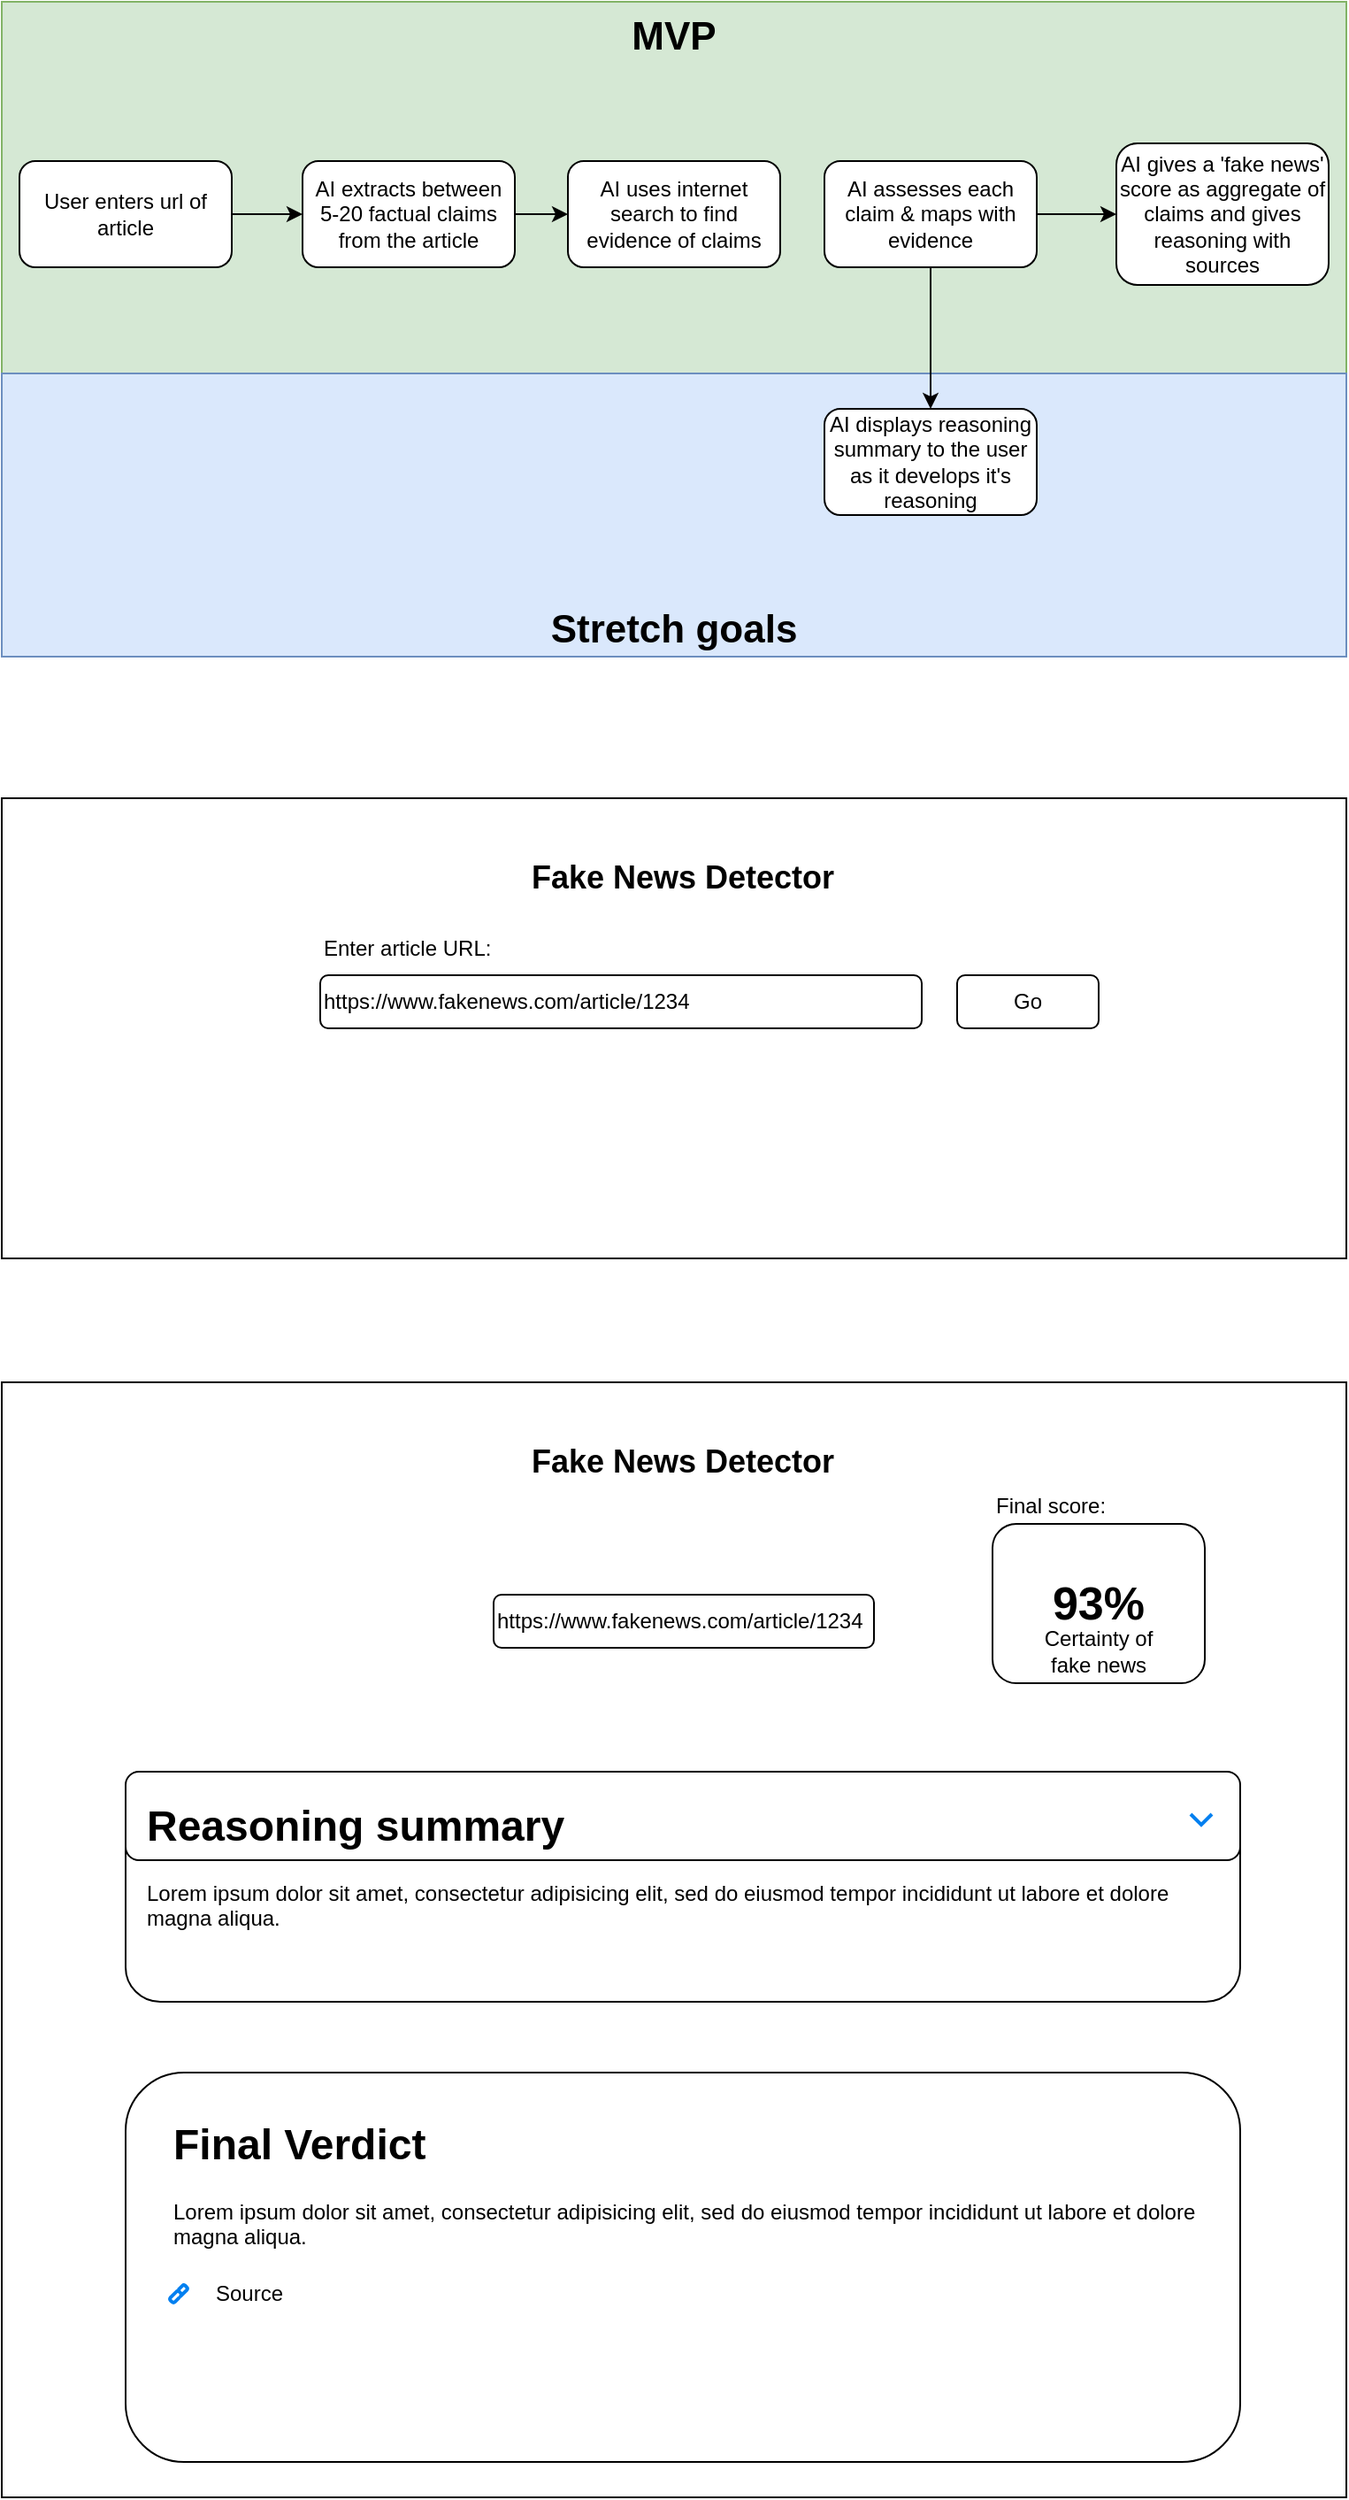 <mxfile version="28.0.9">
  <diagram name="Page-1" id="htwtzprsXOJnxyGZrqSJ">
    <mxGraphModel dx="1376" dy="799" grid="1" gridSize="10" guides="1" tooltips="1" connect="1" arrows="1" fold="1" page="1" pageScale="1" pageWidth="850" pageHeight="1100" math="0" shadow="0">
      <root>
        <mxCell id="0" />
        <mxCell id="1" parent="0" />
        <mxCell id="HkYOoMQ7B2AW6pbmIgEl-1" value="MVP" style="rounded=0;whiteSpace=wrap;html=1;fillColor=#d5e8d4;strokeColor=#82b366;verticalAlign=top;fontStyle=1;fontSize=22;" parent="1" vertex="1">
          <mxGeometry x="40" y="70" width="760" height="210" as="geometry" />
        </mxCell>
        <mxCell id="HkYOoMQ7B2AW6pbmIgEl-2" value="Stretch goals" style="rounded=0;whiteSpace=wrap;html=1;verticalAlign=bottom;fontStyle=1;fontSize=22;fillColor=#dae8fc;strokeColor=#6c8ebf;" parent="1" vertex="1">
          <mxGeometry x="40" y="280" width="760" height="160" as="geometry" />
        </mxCell>
        <mxCell id="HkYOoMQ7B2AW6pbmIgEl-5" value="" style="edgeStyle=orthogonalEdgeStyle;rounded=0;orthogonalLoop=1;jettySize=auto;html=1;" parent="1" source="HkYOoMQ7B2AW6pbmIgEl-3" target="HkYOoMQ7B2AW6pbmIgEl-4" edge="1">
          <mxGeometry relative="1" as="geometry" />
        </mxCell>
        <mxCell id="HkYOoMQ7B2AW6pbmIgEl-3" value="User enters url of article" style="rounded=1;whiteSpace=wrap;html=1;" parent="1" vertex="1">
          <mxGeometry x="50" y="160" width="120" height="60" as="geometry" />
        </mxCell>
        <mxCell id="57CWroVx8vsXML5eSCYU-2" style="edgeStyle=orthogonalEdgeStyle;rounded=0;orthogonalLoop=1;jettySize=auto;html=1;" edge="1" parent="1" source="HkYOoMQ7B2AW6pbmIgEl-4" target="57CWroVx8vsXML5eSCYU-1">
          <mxGeometry relative="1" as="geometry" />
        </mxCell>
        <mxCell id="HkYOoMQ7B2AW6pbmIgEl-4" value="AI extracts between 5-20 factual claims from the article" style="whiteSpace=wrap;html=1;rounded=1;" parent="1" vertex="1">
          <mxGeometry x="210" y="160" width="120" height="60" as="geometry" />
        </mxCell>
        <mxCell id="HkYOoMQ7B2AW6pbmIgEl-9" value="" style="edgeStyle=orthogonalEdgeStyle;rounded=0;orthogonalLoop=1;jettySize=auto;html=1;" parent="1" source="HkYOoMQ7B2AW6pbmIgEl-6" target="HkYOoMQ7B2AW6pbmIgEl-8" edge="1">
          <mxGeometry relative="1" as="geometry" />
        </mxCell>
        <mxCell id="HkYOoMQ7B2AW6pbmIgEl-13" style="edgeStyle=orthogonalEdgeStyle;rounded=0;orthogonalLoop=1;jettySize=auto;html=1;" parent="1" source="HkYOoMQ7B2AW6pbmIgEl-6" target="HkYOoMQ7B2AW6pbmIgEl-11" edge="1">
          <mxGeometry relative="1" as="geometry" />
        </mxCell>
        <mxCell id="HkYOoMQ7B2AW6pbmIgEl-6" value="AI assesses each claim &amp;amp; maps with evidence" style="whiteSpace=wrap;html=1;rounded=1;" parent="1" vertex="1">
          <mxGeometry x="505" y="160" width="120" height="60" as="geometry" />
        </mxCell>
        <mxCell id="HkYOoMQ7B2AW6pbmIgEl-8" value="AI gives a &#39;fake news&#39; score as aggregate of claims and gives reasoning with sources" style="whiteSpace=wrap;html=1;rounded=1;" parent="1" vertex="1">
          <mxGeometry x="670" y="150" width="120" height="80" as="geometry" />
        </mxCell>
        <mxCell id="HkYOoMQ7B2AW6pbmIgEl-11" value="AI displays reasoning summary to the user as it develops it&#39;s reasoning" style="rounded=1;whiteSpace=wrap;html=1;" parent="1" vertex="1">
          <mxGeometry x="505" y="300" width="120" height="60" as="geometry" />
        </mxCell>
        <mxCell id="HkYOoMQ7B2AW6pbmIgEl-14" value="" style="rounded=0;whiteSpace=wrap;html=1;" parent="1" vertex="1">
          <mxGeometry x="40" y="520" width="760" height="260" as="geometry" />
        </mxCell>
        <mxCell id="HkYOoMQ7B2AW6pbmIgEl-15" value="https://www.fakenews.com/article/1234" style="rounded=1;whiteSpace=wrap;html=1;align=left;" parent="1" vertex="1">
          <mxGeometry x="220" y="620" width="340" height="30" as="geometry" />
        </mxCell>
        <mxCell id="HkYOoMQ7B2AW6pbmIgEl-17" value="Fake News Detector" style="text;html=1;align=center;verticalAlign=middle;whiteSpace=wrap;rounded=0;fontStyle=1;fontSize=18;" parent="1" vertex="1">
          <mxGeometry x="315" y="550" width="220" height="30" as="geometry" />
        </mxCell>
        <mxCell id="HkYOoMQ7B2AW6pbmIgEl-18" value="Enter article URL:" style="text;html=1;align=left;verticalAlign=middle;whiteSpace=wrap;rounded=0;" parent="1" vertex="1">
          <mxGeometry x="220" y="590" width="140" height="30" as="geometry" />
        </mxCell>
        <mxCell id="HkYOoMQ7B2AW6pbmIgEl-19" value="Go" style="rounded=1;whiteSpace=wrap;html=1;" parent="1" vertex="1">
          <mxGeometry x="580" y="620" width="80" height="30" as="geometry" />
        </mxCell>
        <mxCell id="HkYOoMQ7B2AW6pbmIgEl-20" value="" style="rounded=0;whiteSpace=wrap;html=1;" parent="1" vertex="1">
          <mxGeometry x="40" y="850" width="760" height="630" as="geometry" />
        </mxCell>
        <mxCell id="HkYOoMQ7B2AW6pbmIgEl-21" value="https://www.fakenews.com/article/1234" style="rounded=1;whiteSpace=wrap;html=1;align=left;" parent="1" vertex="1">
          <mxGeometry x="318" y="970" width="215" height="30" as="geometry" />
        </mxCell>
        <mxCell id="HkYOoMQ7B2AW6pbmIgEl-22" value="Fake News Detector" style="text;html=1;align=center;verticalAlign=middle;whiteSpace=wrap;rounded=0;fontStyle=1;fontSize=18;" parent="1" vertex="1">
          <mxGeometry x="315" y="880" width="220" height="30" as="geometry" />
        </mxCell>
        <mxCell id="HkYOoMQ7B2AW6pbmIgEl-25" value="" style="rounded=1;whiteSpace=wrap;html=1;" parent="1" vertex="1">
          <mxGeometry x="110" y="1070" width="630" height="130" as="geometry" />
        </mxCell>
        <mxCell id="HkYOoMQ7B2AW6pbmIgEl-26" value="93%" style="rounded=1;whiteSpace=wrap;html=1;fontStyle=1;fontSize=26;" parent="1" vertex="1">
          <mxGeometry x="600" y="930" width="120" height="90" as="geometry" />
        </mxCell>
        <mxCell id="HkYOoMQ7B2AW6pbmIgEl-27" value="Final score:" style="text;html=1;align=left;verticalAlign=middle;whiteSpace=wrap;rounded=0;" parent="1" vertex="1">
          <mxGeometry x="600" y="910" width="90" height="20" as="geometry" />
        </mxCell>
        <mxCell id="HkYOoMQ7B2AW6pbmIgEl-28" value="Certainty of fake news" style="text;html=1;align=center;verticalAlign=middle;whiteSpace=wrap;rounded=0;" parent="1" vertex="1">
          <mxGeometry x="625" y="992" width="70" height="20" as="geometry" />
        </mxCell>
        <mxCell id="HkYOoMQ7B2AW6pbmIgEl-29" value="" style="rounded=1;whiteSpace=wrap;html=1;align=left;fontStyle=1" parent="1" vertex="1">
          <mxGeometry x="110" y="1070" width="630" height="50" as="geometry" />
        </mxCell>
        <mxCell id="HkYOoMQ7B2AW6pbmIgEl-30" value="&lt;h1 style=&quot;margin-top: 0px;&quot;&gt;Reasoning summary&lt;/h1&gt;&lt;p&gt;Lorem ipsum dolor sit amet, consectetur adipisicing elit, sed do eiusmod tempor incididunt ut labore et dolore magna aliqua.&lt;/p&gt;" style="text;html=1;whiteSpace=wrap;overflow=hidden;rounded=0;" parent="1" vertex="1">
          <mxGeometry x="120" y="1080" width="610" height="120" as="geometry" />
        </mxCell>
        <mxCell id="HkYOoMQ7B2AW6pbmIgEl-31" value="" style="html=1;verticalLabelPosition=bottom;labelBackgroundColor=#ffffff;verticalAlign=top;shadow=0;dashed=0;strokeWidth=2;shape=mxgraph.ios7.misc.down;strokeColor=#0080f0;" parent="1" vertex="1">
          <mxGeometry x="712" y="1094" width="12" height="6" as="geometry" />
        </mxCell>
        <mxCell id="HkYOoMQ7B2AW6pbmIgEl-32" value="" style="rounded=1;whiteSpace=wrap;html=1;" parent="1" vertex="1">
          <mxGeometry x="110" y="1240" width="630" height="220" as="geometry" />
        </mxCell>
        <mxCell id="HkYOoMQ7B2AW6pbmIgEl-33" value="&lt;h1 style=&quot;margin-top: 0px;&quot;&gt;Final Verdict&lt;/h1&gt;&lt;p&gt;Lorem ipsum dolor sit amet, consectetur adipisicing elit, sed do eiusmod tempor incididunt ut labore et dolore magna aliqua.&lt;/p&gt;" style="text;html=1;whiteSpace=wrap;overflow=hidden;rounded=0;" parent="1" vertex="1">
          <mxGeometry x="135" y="1260" width="585" height="120" as="geometry" />
        </mxCell>
        <mxCell id="HkYOoMQ7B2AW6pbmIgEl-34" value="" style="html=1;verticalLabelPosition=bottom;align=center;labelBackgroundColor=#ffffff;verticalAlign=top;strokeWidth=2;strokeColor=#0080F0;shadow=0;dashed=0;shape=mxgraph.ios7.icons.link;" parent="1" vertex="1">
          <mxGeometry x="135" y="1360" width="10" height="10" as="geometry" />
        </mxCell>
        <mxCell id="HkYOoMQ7B2AW6pbmIgEl-35" value="Source" style="text;html=1;align=center;verticalAlign=middle;whiteSpace=wrap;rounded=0;" parent="1" vertex="1">
          <mxGeometry x="150" y="1350" width="60" height="30" as="geometry" />
        </mxCell>
        <mxCell id="57CWroVx8vsXML5eSCYU-1" value="AI uses internet search to find evidence of claims" style="rounded=1;whiteSpace=wrap;html=1;" vertex="1" parent="1">
          <mxGeometry x="360" y="160" width="120" height="60" as="geometry" />
        </mxCell>
      </root>
    </mxGraphModel>
  </diagram>
</mxfile>
